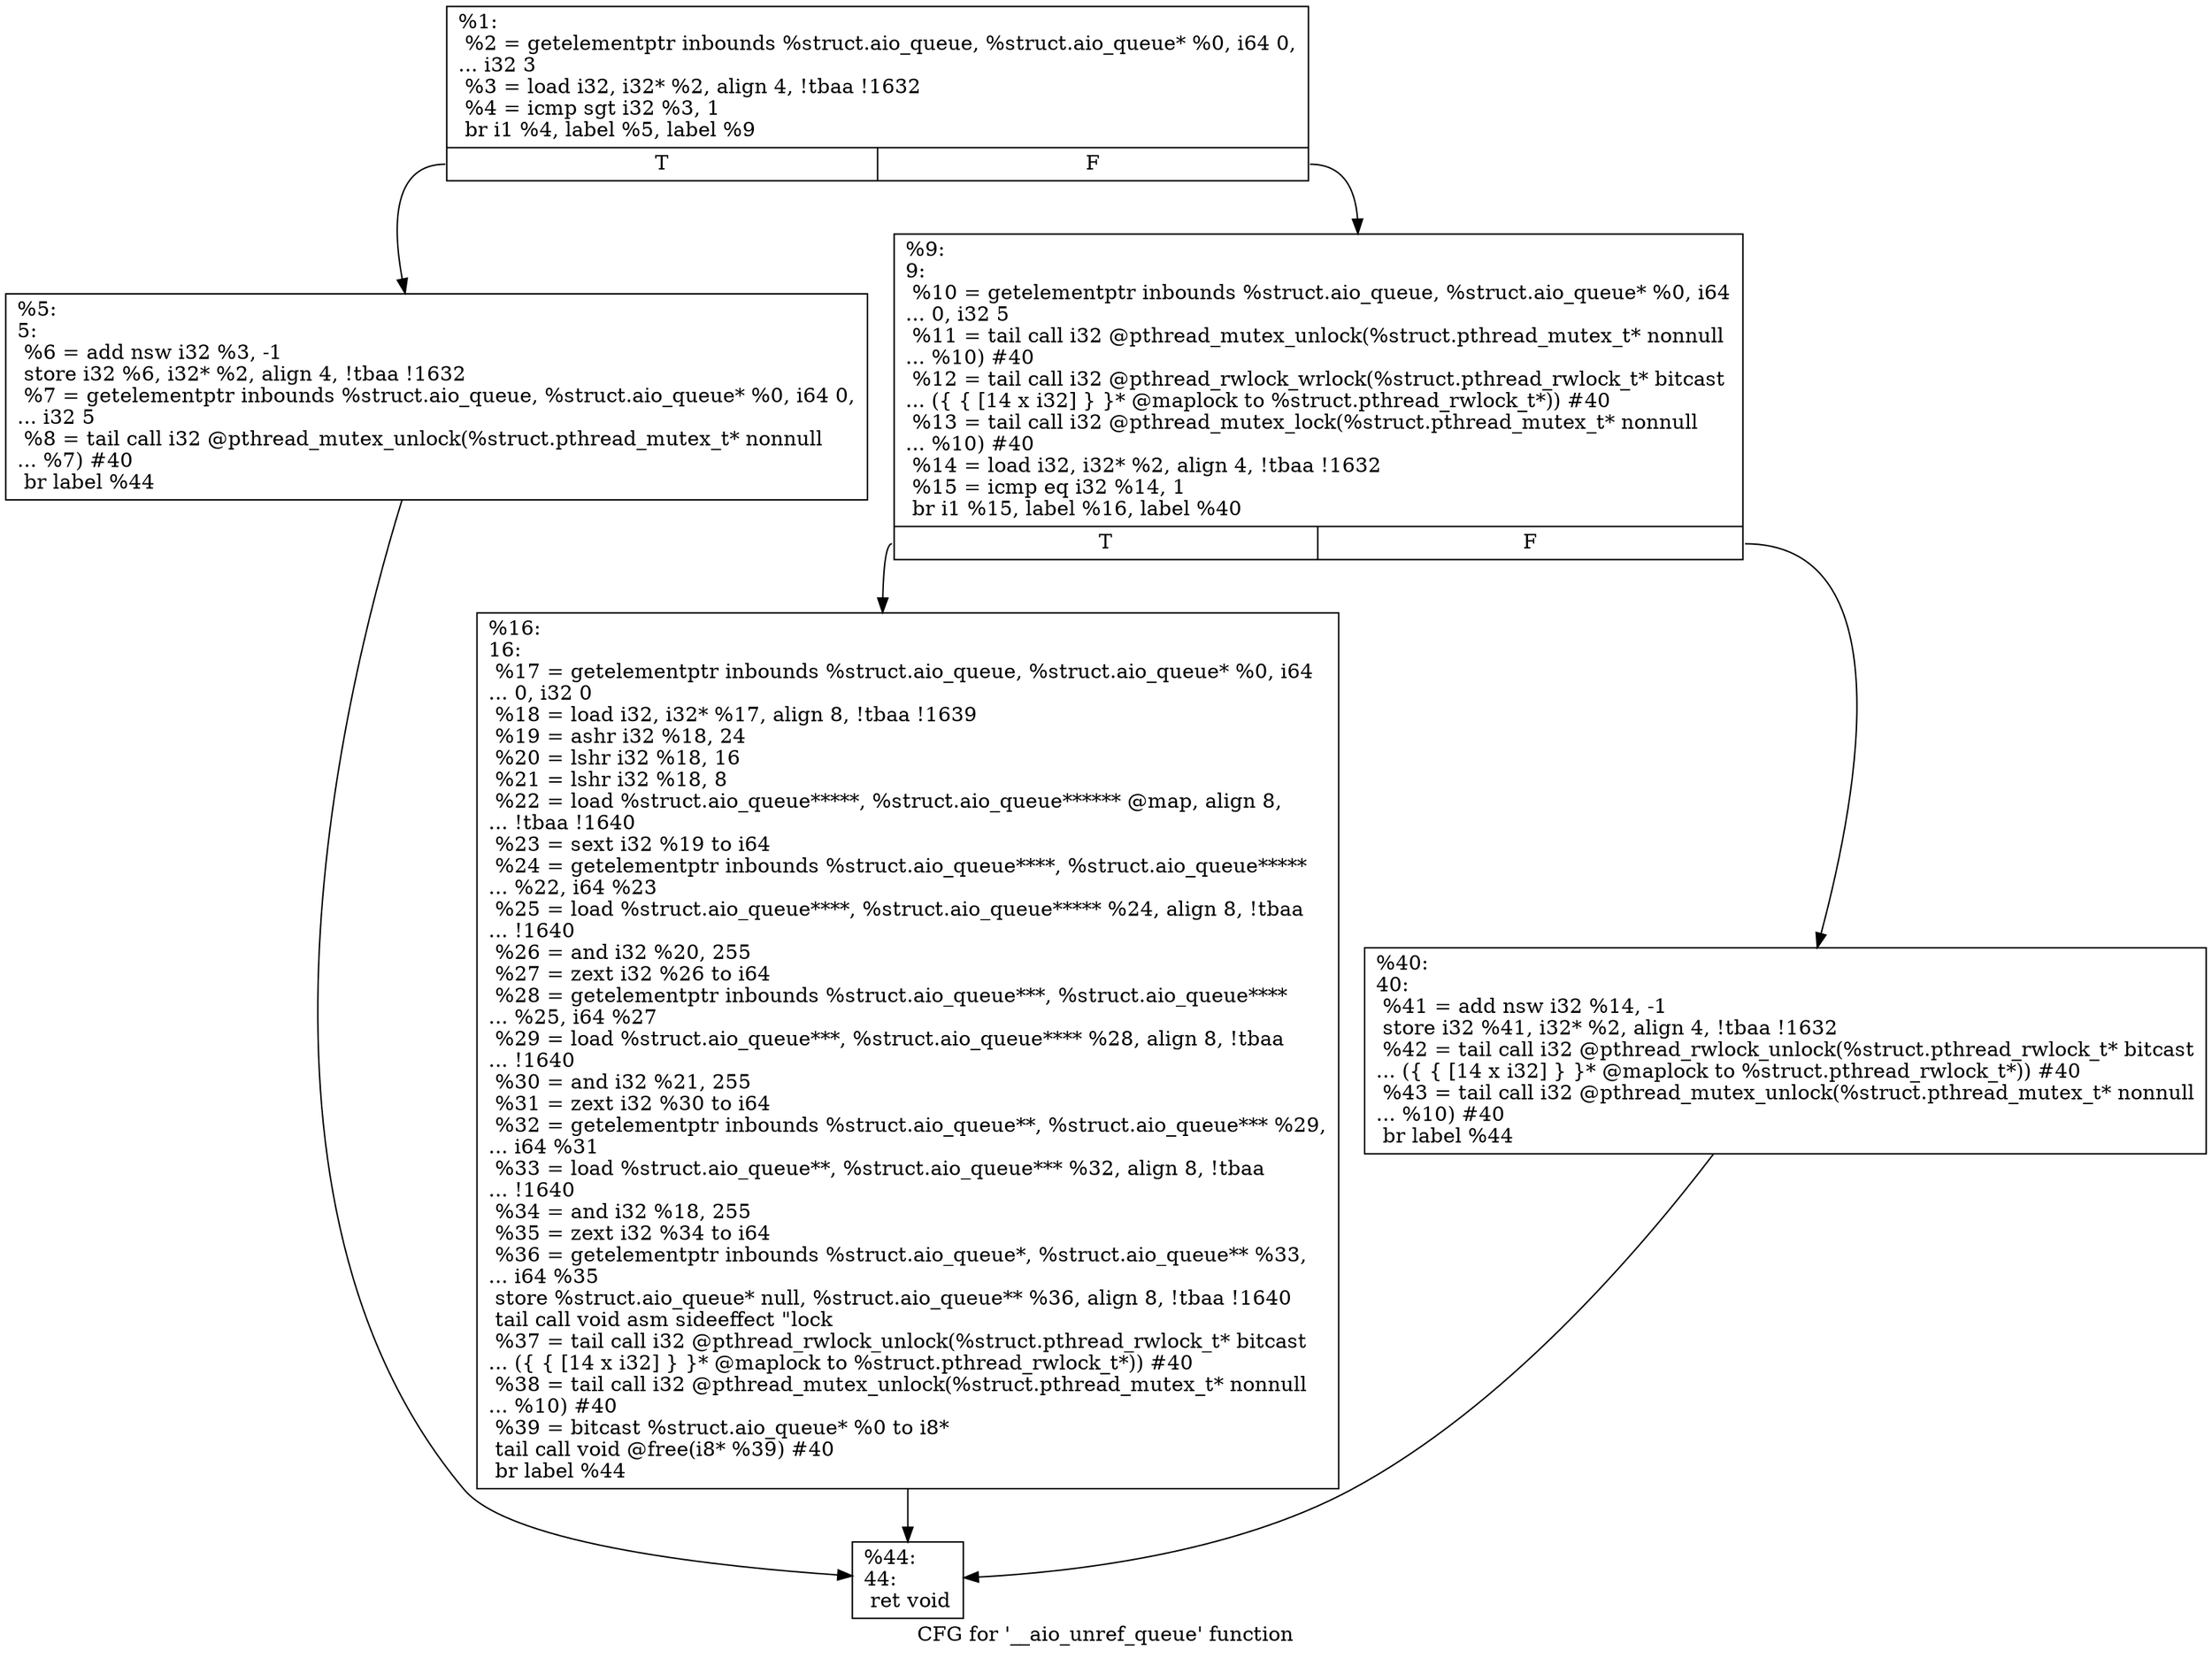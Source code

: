 digraph "CFG for '__aio_unref_queue' function" {
	label="CFG for '__aio_unref_queue' function";

	Node0x1aad1e0 [shape=record,label="{%1:\l  %2 = getelementptr inbounds %struct.aio_queue, %struct.aio_queue* %0, i64 0,\l... i32 3\l  %3 = load i32, i32* %2, align 4, !tbaa !1632\l  %4 = icmp sgt i32 %3, 1\l  br i1 %4, label %5, label %9\l|{<s0>T|<s1>F}}"];
	Node0x1aad1e0:s0 -> Node0x1aad270;
	Node0x1aad1e0:s1 -> Node0x1aad2c0;
	Node0x1aad270 [shape=record,label="{%5:\l5:                                                \l  %6 = add nsw i32 %3, -1\l  store i32 %6, i32* %2, align 4, !tbaa !1632\l  %7 = getelementptr inbounds %struct.aio_queue, %struct.aio_queue* %0, i64 0,\l... i32 5\l  %8 = tail call i32 @pthread_mutex_unlock(%struct.pthread_mutex_t* nonnull\l... %7) #40\l  br label %44\l}"];
	Node0x1aad270 -> Node0x1aad3b0;
	Node0x1aad2c0 [shape=record,label="{%9:\l9:                                                \l  %10 = getelementptr inbounds %struct.aio_queue, %struct.aio_queue* %0, i64\l... 0, i32 5\l  %11 = tail call i32 @pthread_mutex_unlock(%struct.pthread_mutex_t* nonnull\l... %10) #40\l  %12 = tail call i32 @pthread_rwlock_wrlock(%struct.pthread_rwlock_t* bitcast\l... (\{ \{ [14 x i32] \} \}* @maplock to %struct.pthread_rwlock_t*)) #40\l  %13 = tail call i32 @pthread_mutex_lock(%struct.pthread_mutex_t* nonnull\l... %10) #40\l  %14 = load i32, i32* %2, align 4, !tbaa !1632\l  %15 = icmp eq i32 %14, 1\l  br i1 %15, label %16, label %40\l|{<s0>T|<s1>F}}"];
	Node0x1aad2c0:s0 -> Node0x1aad310;
	Node0x1aad2c0:s1 -> Node0x1aad360;
	Node0x1aad310 [shape=record,label="{%16:\l16:                                               \l  %17 = getelementptr inbounds %struct.aio_queue, %struct.aio_queue* %0, i64\l... 0, i32 0\l  %18 = load i32, i32* %17, align 8, !tbaa !1639\l  %19 = ashr i32 %18, 24\l  %20 = lshr i32 %18, 16\l  %21 = lshr i32 %18, 8\l  %22 = load %struct.aio_queue*****, %struct.aio_queue****** @map, align 8,\l... !tbaa !1640\l  %23 = sext i32 %19 to i64\l  %24 = getelementptr inbounds %struct.aio_queue****, %struct.aio_queue*****\l... %22, i64 %23\l  %25 = load %struct.aio_queue****, %struct.aio_queue***** %24, align 8, !tbaa\l... !1640\l  %26 = and i32 %20, 255\l  %27 = zext i32 %26 to i64\l  %28 = getelementptr inbounds %struct.aio_queue***, %struct.aio_queue****\l... %25, i64 %27\l  %29 = load %struct.aio_queue***, %struct.aio_queue**** %28, align 8, !tbaa\l... !1640\l  %30 = and i32 %21, 255\l  %31 = zext i32 %30 to i64\l  %32 = getelementptr inbounds %struct.aio_queue**, %struct.aio_queue*** %29,\l... i64 %31\l  %33 = load %struct.aio_queue**, %struct.aio_queue*** %32, align 8, !tbaa\l... !1640\l  %34 = and i32 %18, 255\l  %35 = zext i32 %34 to i64\l  %36 = getelementptr inbounds %struct.aio_queue*, %struct.aio_queue** %33,\l... i64 %35\l  store %struct.aio_queue* null, %struct.aio_queue** %36, align 8, !tbaa !1640\l  tail call void asm sideeffect \"lock \l  %37 = tail call i32 @pthread_rwlock_unlock(%struct.pthread_rwlock_t* bitcast\l... (\{ \{ [14 x i32] \} \}* @maplock to %struct.pthread_rwlock_t*)) #40\l  %38 = tail call i32 @pthread_mutex_unlock(%struct.pthread_mutex_t* nonnull\l... %10) #40\l  %39 = bitcast %struct.aio_queue* %0 to i8*\l  tail call void @free(i8* %39) #40\l  br label %44\l}"];
	Node0x1aad310 -> Node0x1aad3b0;
	Node0x1aad360 [shape=record,label="{%40:\l40:                                               \l  %41 = add nsw i32 %14, -1\l  store i32 %41, i32* %2, align 4, !tbaa !1632\l  %42 = tail call i32 @pthread_rwlock_unlock(%struct.pthread_rwlock_t* bitcast\l... (\{ \{ [14 x i32] \} \}* @maplock to %struct.pthread_rwlock_t*)) #40\l  %43 = tail call i32 @pthread_mutex_unlock(%struct.pthread_mutex_t* nonnull\l... %10) #40\l  br label %44\l}"];
	Node0x1aad360 -> Node0x1aad3b0;
	Node0x1aad3b0 [shape=record,label="{%44:\l44:                                               \l  ret void\l}"];
}
